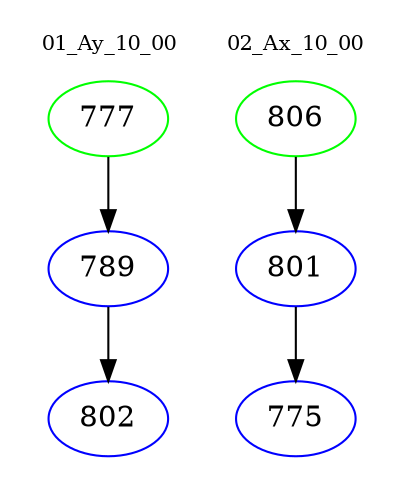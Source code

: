 digraph{
subgraph cluster_0 {
color = white
label = "01_Ay_10_00";
fontsize=10;
T0_777 [label="777", color="green"]
T0_777 -> T0_789 [color="black"]
T0_789 [label="789", color="blue"]
T0_789 -> T0_802 [color="black"]
T0_802 [label="802", color="blue"]
}
subgraph cluster_1 {
color = white
label = "02_Ax_10_00";
fontsize=10;
T1_806 [label="806", color="green"]
T1_806 -> T1_801 [color="black"]
T1_801 [label="801", color="blue"]
T1_801 -> T1_775 [color="black"]
T1_775 [label="775", color="blue"]
}
}
